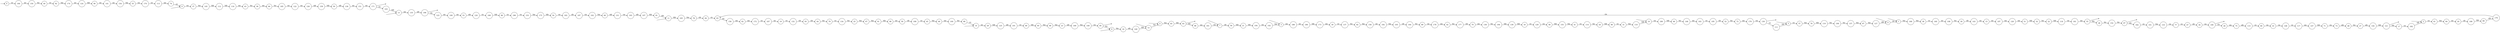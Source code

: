 digraph
{
  vcsn_context = "lat<letterset<char_letters(abc)>, letterset<char_letters(abc)>>, b"
  rankdir = LR
  edge [arrowhead = vee, arrowsize = .6]
  {
    node [shape = point, width = 0]
    I0
    I1
    I2
    I3
    I4
    I5
    I6
    I7
    I8
    I9
    I10
    I11
    I12
    I13
    I14
    F55
    F83
    F85
    F97
    F121
    F130
    F171
    F190
    F196
  }
  {
    node [shape = circle, style = rounded, width = 0.5]
    0
    1
    2
    3
    4
    5
    6
    7
    8
    9
    10
    11
    12
    13
    14
    15
    16
    17
    18
    19
    20
    21
    22
    23
    24
    25
    26
    27
    28
    29
    30
    31
    32
    33
    34
    35
    36
    37
    38
    39
    40
    41
    42
    43
    44
    45
    46
    47
    48
    49
    50
    51
    52
    53
    54
    55
    56
    57
    58
    59
    60
    61
    62
    63
    64
    65
    66
    67
    68
    69
    70
    71
    72
    73
    74
    75
    76
    77
    78
    79
    80
    81
    82
    83
    84
    85
    86
    87
    88
    89
    90
    91
    92
    93
    94
    95
    96
    97
    98
    99
    100
    101
    102
    103
    104
    105
    106
    107
    108
    109
    110
    111
    112
    113
    114
    115
    116
    117
    118
    119
    120
    121
    122
    123
    124
    125
    126
    127
    128
    129
    130
    131
    132
    133
    134
    135
    136
    137
    138
    139
    140
    141
    142
    143
    144
    145
    146
    147
    148
    149
    150
    151
    152
    153
    154
    155
    156
    157
    158
    159
    160
    161
    162
    163
    164
    165
    166
    167
    168
    169
    170
    171
    172
    173
    174
    175
    176
    177
    178
    179
    180
    181
    182
    183
    184
    185
    186
    187
    188
    189
    190
    191
    192
    193
    194
    195
    196
    197
    198
    199
  }
  I0 -> 0
  I1 -> 1
  I2 -> 2
  I3 -> 3
  I4 -> 4
  I5 -> 5
  I6 -> 6
  I7 -> 7
  I8 -> 8
  I9 -> 9
  I10 -> 10
  I11 -> 11
  I12 -> 12
  I13 -> 13
  I14 -> 14
  0 -> 184 [label = "c|c"]
  1 -> 166 [label = "b|a"]
  2 -> 61 [label = "c|c"]
  3 -> 188 [label = "a|a"]
  4 -> 65 [label = "b|a"]
  5 -> 57 [label = "c|c"]
  6 -> 37 [label = "c|a"]
  7 -> 56 [label = "c|b"]
  8 -> 18 [label = "b|a"]
  9 -> 1 [label = "c|c"]
  10 -> 189 [label = "c|a"]
  11 -> 165 [label = "b|b"]
  12 -> 4 [label = "b|c"]
  13 -> 135 [label = "a|a"]
  14 -> 29 [label = "a|c"]
  15 -> 197 [label = "a|c"]
  16 -> 129 [label = "c|c"]
  17 -> 182 [label = "c|c"]
  18 -> 140 [label = "a|b"]
  19 -> 132 [label = "c|c"]
  20 -> 186 [label = "c|b"]
  21 -> 104 [label = "b|b"]
  22 -> 118 [label = "b|b"]
  23 -> 169 [label = "a|b"]
  24 -> 86 [label = "b|b"]
  25 -> 67 [label = "b|a"]
  26 -> 75 [label = "a|a"]
  27 -> 144 [label = "a|b"]
  28 -> 152 [label = "b|c"]
  29 -> 125 [label = "b|b"]
  30 -> 137 [label = "c|c"]
  31 -> 110 [label = "b|a"]
  32 -> 22 [label = "b|c"]
  33 -> 148 [label = "c|a"]
  34 -> 190 [label = "c|a"]
  35 -> 170 [label = "c|a"]
  36 -> 64 [label = "a|a"]
  37 -> 145 [label = "b|a"]
  38 -> 160 [label = "c|c"]
  39 -> 143 [label = "c|b"]
  40 -> 92 [label = "c|c"]
  41 -> 114 [label = "c|c"]
  42 -> 177 [label = "b|c"]
  43 -> 36 [label = "b|c"]
  44 -> 79 [label = "b|c"]
  45 -> 49 [label = "b|a"]
  46 -> 146 [label = "b|c"]
  47 -> 34 [label = "c|b"]
  48 -> 27 [label = "b|c"]
  49 -> 100 [label = "a|a"]
  50 -> 136 [label = "a|b"]
  51 -> 32 [label = "b|b"]
  52 -> 72 [label = "b|c"]
  53 -> 120 [label = "a|b"]
  54 -> 183 [label = "c|a"]
  55 -> F55
  55 -> 28 [label = "b|a"]
  56 -> 21 [label = "b|b"]
  57 -> 76 [label = "b|a"]
  58 -> 155 [label = "b|b"]
  59 -> 199 [label = "c|b"]
  60 -> 131 [label = "a|b"]
  61 -> 94 [label = "b|a"]
  62 -> 172 [label = "a|a"]
  63 -> 156 [label = "a|c"]
  64 -> 185 [label = "b|c"]
  65 -> 83 [label = "b|b"]
  66 -> 176 [label = "a|b"]
  67 -> 91 [label = "b|a"]
  68 -> 14 [label = "c|c"]
  69 -> 95 [label = "b|b"]
  70 -> 138 [label = "a|a"]
  71 -> 73 [label = "c|a"]
  72 -> 179 [label = "a|a"]
  73 -> 48 [label = "a|b"]
  74 -> 6 [label = "c|c"]
  75 -> 115 [label = "a|b"]
  76 -> 119 [label = "b|b"]
  77 -> 47 [label = "c|c"]
  78 -> 84 [label = "c|b"]
  79 -> 134 [label = "c|c"]
  80 -> 33 [label = "c|a"]
  81 -> 11 [label = "a|b"]
  82 -> 158 [label = "b|a"]
  83 -> F83
  83 -> 88 [label = "a|a"]
  84 -> 63 [label = "c|c"]
  85 -> F85
  85 -> 8 [label = "b|c"]
  86 -> 31 [label = "c|c"]
  87 -> 127 [label = "b|a"]
  88 -> 161 [label = "a|a"]
  89 -> 178 [label = "c|a"]
  90 -> 141 [label = "a|c"]
  91 -> 98 [label = "b|b"]
  92 -> 174 [label = "b|a"]
  93 -> 44 [label = "c|b"]
  94 -> 20 [label = "a|c"]
  95 -> 99 [label = "b|a"]
  96 -> 198 [label = "c|c"]
  97 -> F97
  97 -> 162 [label = "a|a"]
  98 -> 59 [label = "a|c"]
  99 -> 23 [label = "b|a"]
  100 -> 68 [label = "b|c"]
  101 -> 133 [label = "b|a"]
  102 -> 60 [label = "b|a"]
  103 -> 13 [label = "b|b"]
  104 -> 142 [label = "c|a"]
  105 -> 164 [label = "c|b"]
  106 -> 157 [label = "b|c"]
  107 -> 81 [label = "b|b"]
  108 -> 39 [label = "b|c"]
  109 -> 53 [label = "a|c"]
  110 -> 10 [label = "b|b"]
  111 -> 5 [label = "a|a"]
  112 -> 116 [label = "b|b"]
  113 -> 74 [label = "a|a"]
  114 -> 24 [label = "b|c"]
  115 -> 80 [label = "c|c"]
  116 -> 43 [label = "a|a"]
  117 -> 147 [label = "a|a"]
  118 -> 181 [label = "c|a"]
  119 -> 106 [label = "b|c"]
  120 -> 168 [label = "c|c"]
  121 -> F121
  121 -> 17 [label = "a|a"]
  122 -> 126 [label = "a|c"]
  123 -> 109 [label = "a|c"]
  124 -> 90 [label = "b|b"]
  125 -> 191 [label = "a|b"]
  126 -> 159 [label = "a|b"]
  127 -> 9 [label = "a|b"]
  128 -> 51 [label = "a|a"]
  129 -> 58 [label = "c|a"]
  130 -> F130
  130 -> 111 [label = "c|c"]
  131 -> 193 [label = "c|a"]
  132 -> 93 [label = "c|b"]
  133 -> 77 [label = "c|a"]
  134 -> 25 [label = "b|c"]
  135 -> 196 [label = "a|b"]
  136 -> 151 [label = "a|c"]
  137 -> 82 [label = "b|c"]
  138 -> 194 [label = "b|c"]
  139 -> 16 [label = "b|b"]
  140 -> 12 [label = "b|b"]
  141 -> 154 [label = "a|c"]
  142 -> 3 [label = "b|a"]
  143 -> 15 [label = "a|c"]
  144 -> 121 [label = "b|b"]
  145 -> 112 [label = "b|b"]
  146 -> 163 [label = "a|a"]
  147 -> 71 [label = "b|b"]
  148 -> 117 [label = "c|c"]
  149 -> 85 [label = "c|a"]
  150 -> 40 [label = "b|c"]
  151 -> 171 [label = "a|c"]
  152 -> 97 [label = "b|c"]
  153 -> 175 [label = "b|a"]
  154 -> 35 [label = "b|a"]
  155 -> 41 [label = "b|a"]
  156 -> 62 [label = "a|a"]
  157 -> 87 [label = "b|a"]
  158 -> 192 [label = "a|c"]
  159 -> 50 [label = "b|b"]
  160 -> 108 [label = "a|c"]
  161 -> 7 [label = "c|a"]
  162 -> 101 [label = "c|c"]
  163 -> 195 [label = "c|c"]
  164 -> 89 [label = "b|c"]
  165 -> 78 [label = "b|a"]
  166 -> 38 [label = "b|a"]
  167 -> 19 [label = "a|c"]
  168 -> 96 [label = "b|b"]
  169 -> 149 [label = "b|a"]
  170 -> 113 [label = "c|c"]
  171 -> F171
  171 -> 103 [label = "c|c"]
  172 -> 167 [label = "c|c"]
  173 -> 30 [label = "a|a"]
  174 -> 124 [label = "a|c"]
  175 -> 54 [label = "b|b"]
  176 -> 63 [label = "c|a"]
  177 -> 70 [label = "c|b"]
  178 -> 42 [label = "a|a"]
  179 -> 130 [label = "c|a"]
  180 -> 173 [label = "b|b"]
  181 -> 55 [label = "a|a"]
  182 -> 2 [label = "a|b"]
  183 -> 187 [label = "c|b"]
  184 -> 150 [label = "a|c"]
  185 -> 122 [label = "c|a"]
  186 -> 66 [label = "b|b"]
  187 -> 102 [label = "c|a"]
  188 -> 180 [label = "a|c"]
  189 -> 46 [label = "b|b"]
  190 -> F190
  190 -> 26 [label = "c|a"]
  191 -> 69 [label = "c|c"]
  192 -> 105 [label = "b|a"]
  193 -> 107 [label = "a|b"]
  194 -> 139 [label = "b|b"]
  195 -> 52 [label = "c|b"]
  196 -> F196
  196 -> 123 [label = "c|a"]
  197 -> 128 [label = "a|a"]
  198 -> 153 [label = "c|c"]
  199 -> 45 [label = "c|c"]
}